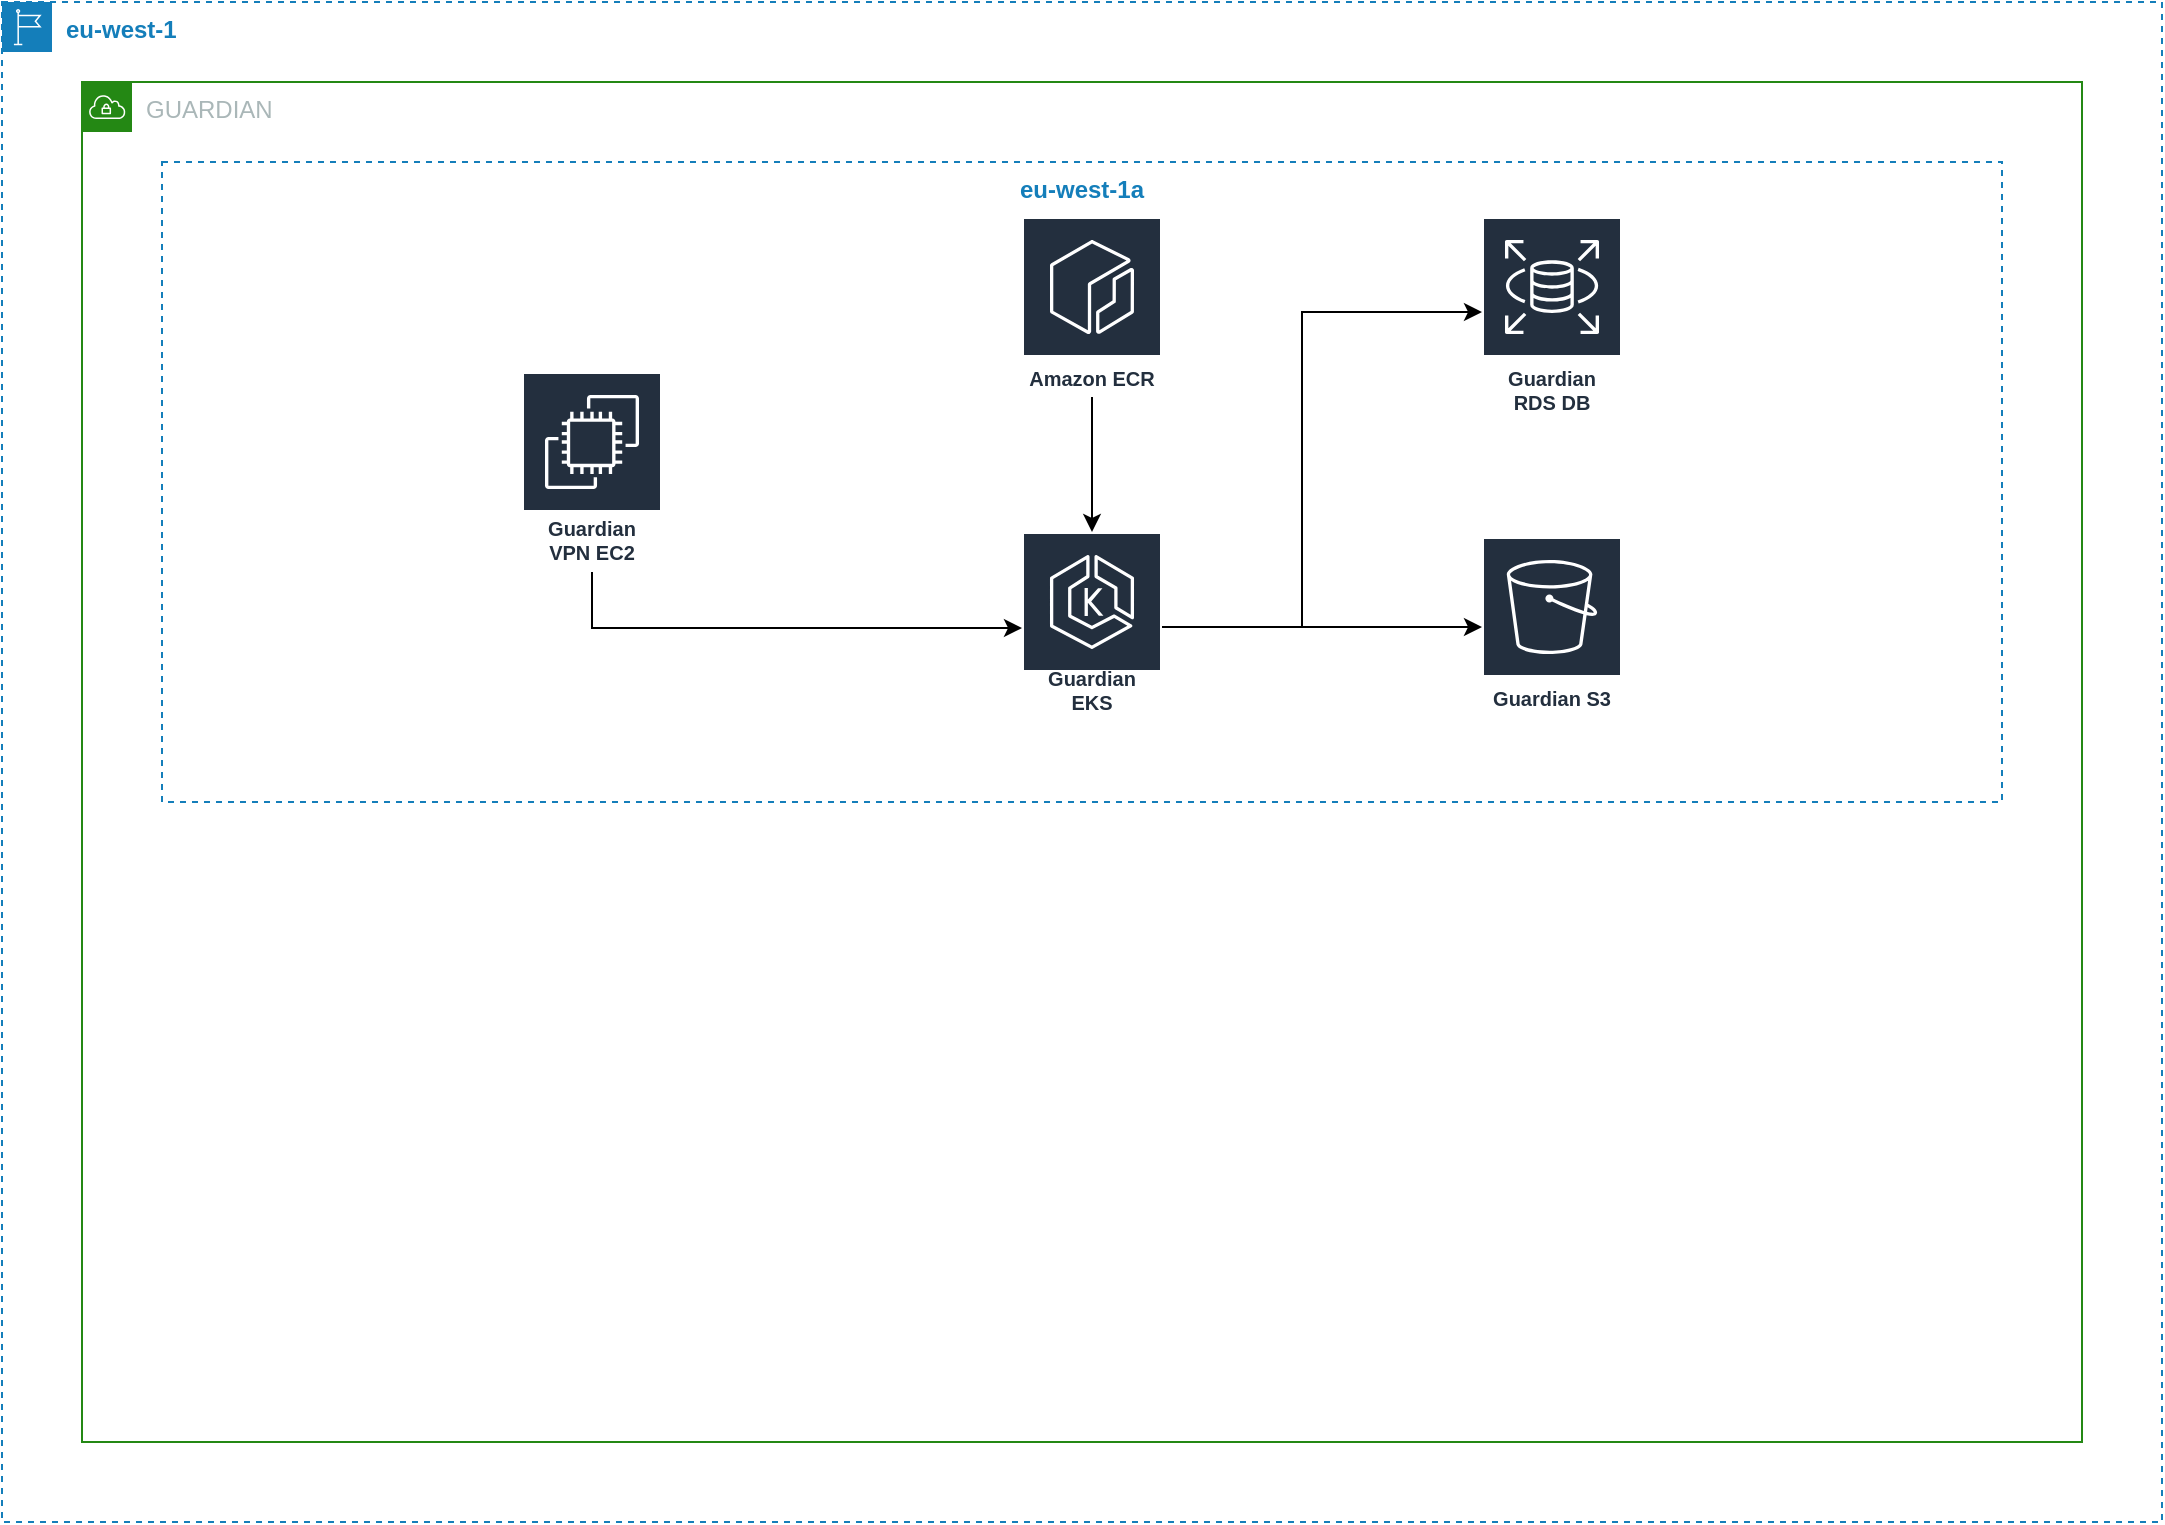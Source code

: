 <mxfile version="14.6.13" type="github">
  <diagram id="XrFz9S41tJpE_bBW_7jL" name="Page-1">
    <mxGraphModel dx="1425" dy="872" grid="1" gridSize="10" guides="1" tooltips="1" connect="1" arrows="1" fold="1" page="1" pageScale="1" pageWidth="1169" pageHeight="827" math="0" shadow="0">
      <root>
        <mxCell id="0" />
        <mxCell id="1" parent="0" />
        <mxCell id="FXBJdXie-gMrJei_GJB7-2" value="&lt;b&gt;eu-west-1&lt;/b&gt;" style="points=[[0,0],[0.25,0],[0.5,0],[0.75,0],[1,0],[1,0.25],[1,0.5],[1,0.75],[1,1],[0.75,1],[0.5,1],[0.25,1],[0,1],[0,0.75],[0,0.5],[0,0.25]];outlineConnect=0;gradientColor=none;html=1;whiteSpace=wrap;fontSize=12;fontStyle=0;shape=mxgraph.aws4.group;grIcon=mxgraph.aws4.group_region;strokeColor=#147EBA;fillColor=none;verticalAlign=top;align=left;spacingLeft=30;fontColor=#147EBA;dashed=1;" parent="1" vertex="1">
          <mxGeometry x="40" y="40" width="1080" height="760" as="geometry" />
        </mxCell>
        <mxCell id="FXBJdXie-gMrJei_GJB7-3" value="GUARDIAN" style="points=[[0,0],[0.25,0],[0.5,0],[0.75,0],[1,0],[1,0.25],[1,0.5],[1,0.75],[1,1],[0.75,1],[0.5,1],[0.25,1],[0,1],[0,0.75],[0,0.5],[0,0.25]];outlineConnect=0;gradientColor=none;html=1;whiteSpace=wrap;fontSize=12;fontStyle=0;shape=mxgraph.aws4.group;grIcon=mxgraph.aws4.group_vpc;strokeColor=#248814;fillColor=none;verticalAlign=top;align=left;spacingLeft=30;fontColor=#AAB7B8;dashed=0;" parent="1" vertex="1">
          <mxGeometry x="80" y="80" width="1000" height="680" as="geometry" />
        </mxCell>
        <mxCell id="FXBJdXie-gMrJei_GJB7-4" value="eu-west-1a" style="fillColor=none;strokeColor=#147EBA;dashed=1;verticalAlign=top;fontStyle=1;fontColor=#147EBA;" parent="1" vertex="1">
          <mxGeometry x="120" y="120" width="920" height="320" as="geometry" />
        </mxCell>
        <mxCell id="FXBJdXie-gMrJei_GJB7-12" style="edgeStyle=orthogonalEdgeStyle;rounded=0;orthogonalLoop=1;jettySize=auto;html=1;" parent="1" source="FXBJdXie-gMrJei_GJB7-5" target="FXBJdXie-gMrJei_GJB7-6" edge="1">
          <mxGeometry relative="1" as="geometry">
            <Array as="points">
              <mxPoint x="690" y="353" />
              <mxPoint x="690" y="195" />
            </Array>
          </mxGeometry>
        </mxCell>
        <mxCell id="FXBJdXie-gMrJei_GJB7-13" style="edgeStyle=orthogonalEdgeStyle;rounded=0;orthogonalLoop=1;jettySize=auto;html=1;" parent="1" source="FXBJdXie-gMrJei_GJB7-5" target="FXBJdXie-gMrJei_GJB7-11" edge="1">
          <mxGeometry relative="1" as="geometry" />
        </mxCell>
        <mxCell id="FXBJdXie-gMrJei_GJB7-5" value="Guardian EKS" style="outlineConnect=0;fontColor=#232F3E;gradientColor=none;strokeColor=#ffffff;fillColor=#232F3E;dashed=0;verticalLabelPosition=middle;verticalAlign=bottom;align=center;html=1;whiteSpace=wrap;fontSize=10;fontStyle=1;spacing=3;shape=mxgraph.aws4.productIcon;prIcon=mxgraph.aws4.eks;" parent="1" vertex="1">
          <mxGeometry x="550" y="305" width="70" height="95" as="geometry" />
        </mxCell>
        <mxCell id="FXBJdXie-gMrJei_GJB7-6" value="Guardian RDS DB" style="outlineConnect=0;fontColor=#232F3E;gradientColor=none;strokeColor=#ffffff;fillColor=#232F3E;dashed=0;verticalLabelPosition=middle;verticalAlign=bottom;align=center;html=1;whiteSpace=wrap;fontSize=10;fontStyle=1;spacing=3;shape=mxgraph.aws4.productIcon;prIcon=mxgraph.aws4.rds;" parent="1" vertex="1">
          <mxGeometry x="780" y="147.5" width="70" height="102.5" as="geometry" />
        </mxCell>
        <mxCell id="FXBJdXie-gMrJei_GJB7-8" style="edgeStyle=orthogonalEdgeStyle;rounded=0;orthogonalLoop=1;jettySize=auto;html=1;" parent="1" source="FXBJdXie-gMrJei_GJB7-7" target="FXBJdXie-gMrJei_GJB7-5" edge="1">
          <mxGeometry relative="1" as="geometry" />
        </mxCell>
        <mxCell id="FXBJdXie-gMrJei_GJB7-7" value="Amazon ECR" style="outlineConnect=0;fontColor=#232F3E;gradientColor=none;strokeColor=#ffffff;fillColor=#232F3E;dashed=0;verticalLabelPosition=middle;verticalAlign=bottom;align=center;html=1;whiteSpace=wrap;fontSize=10;fontStyle=1;spacing=3;shape=mxgraph.aws4.productIcon;prIcon=mxgraph.aws4.ecr;" parent="1" vertex="1">
          <mxGeometry x="550" y="147.5" width="70" height="90" as="geometry" />
        </mxCell>
        <mxCell id="FXBJdXie-gMrJei_GJB7-14" style="edgeStyle=orthogonalEdgeStyle;rounded=0;orthogonalLoop=1;jettySize=auto;html=1;" parent="1" source="FXBJdXie-gMrJei_GJB7-10" target="FXBJdXie-gMrJei_GJB7-5" edge="1">
          <mxGeometry relative="1" as="geometry">
            <Array as="points">
              <mxPoint x="335" y="353" />
            </Array>
          </mxGeometry>
        </mxCell>
        <mxCell id="FXBJdXie-gMrJei_GJB7-10" value="Guardian VPN EC2" style="outlineConnect=0;fontColor=#232F3E;gradientColor=none;strokeColor=#ffffff;fillColor=#232F3E;dashed=0;verticalLabelPosition=middle;verticalAlign=bottom;align=center;html=1;whiteSpace=wrap;fontSize=10;fontStyle=1;spacing=3;shape=mxgraph.aws4.productIcon;prIcon=mxgraph.aws4.ec2;" parent="1" vertex="1">
          <mxGeometry x="300" y="225" width="70" height="100" as="geometry" />
        </mxCell>
        <mxCell id="FXBJdXie-gMrJei_GJB7-11" value="Guardian S3" style="outlineConnect=0;fontColor=#232F3E;gradientColor=none;strokeColor=#ffffff;fillColor=#232F3E;dashed=0;verticalLabelPosition=middle;verticalAlign=bottom;align=center;html=1;whiteSpace=wrap;fontSize=10;fontStyle=1;spacing=3;shape=mxgraph.aws4.productIcon;prIcon=mxgraph.aws4.s3;" parent="1" vertex="1">
          <mxGeometry x="780" y="307.5" width="70" height="90" as="geometry" />
        </mxCell>
      </root>
    </mxGraphModel>
  </diagram>
</mxfile>
